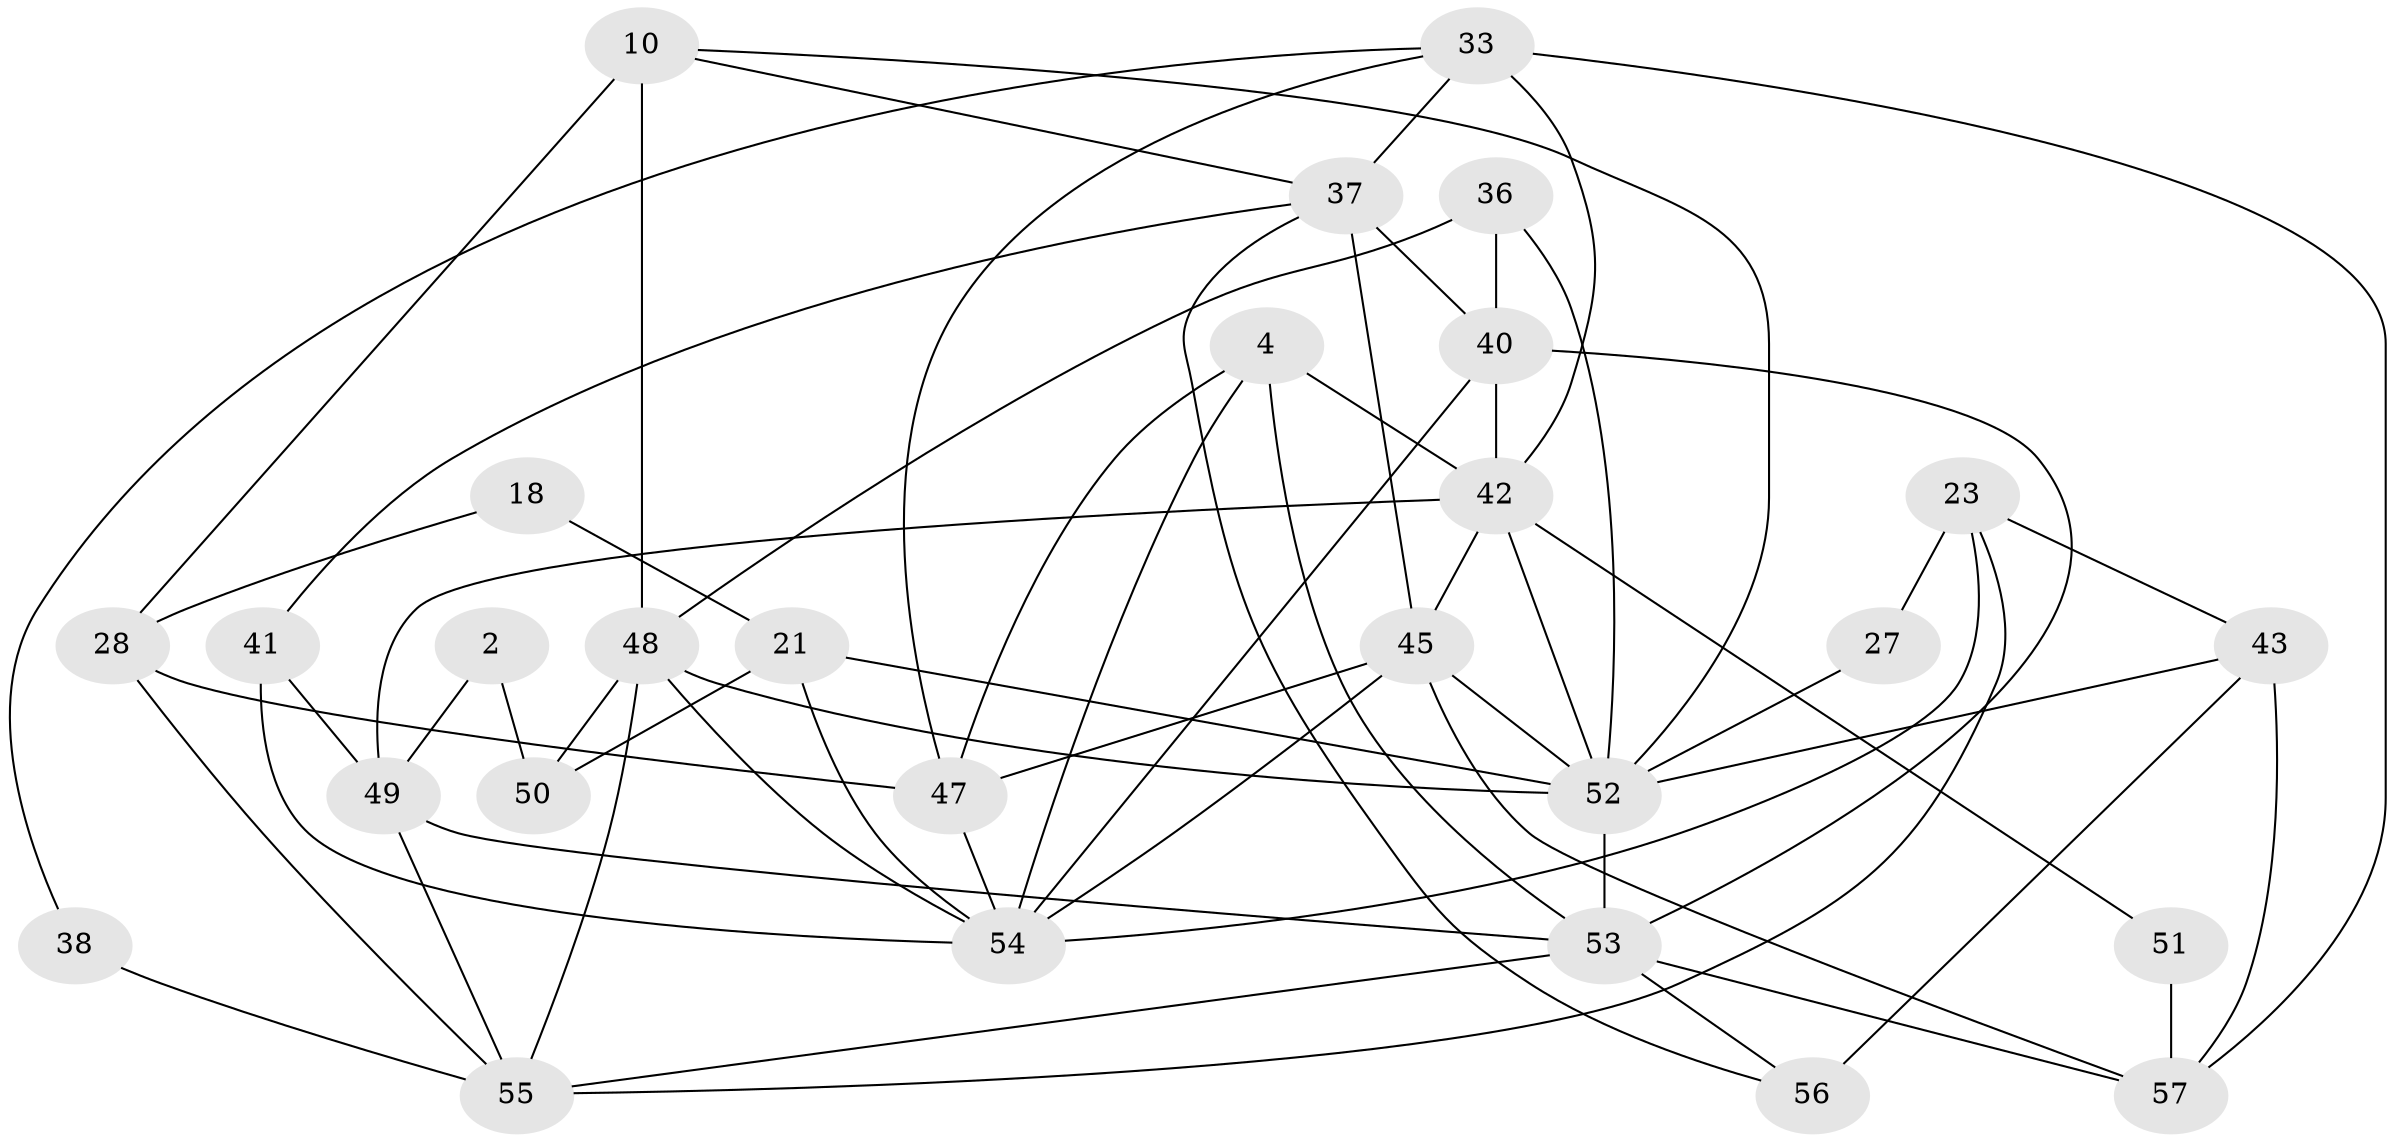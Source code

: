// original degree distribution, {3: 0.2807017543859649, 2: 0.12280701754385964, 7: 0.05263157894736842, 6: 0.12280701754385964, 4: 0.2982456140350877, 5: 0.12280701754385964}
// Generated by graph-tools (version 1.1) at 2025/49/03/09/25 04:49:51]
// undirected, 28 vertices, 63 edges
graph export_dot {
graph [start="1"]
  node [color=gray90,style=filled];
  2;
  4;
  10;
  18;
  21;
  23;
  27;
  28 [super="+11"];
  33;
  36;
  37;
  38;
  40 [super="+12+20"];
  41;
  42 [super="+22+30"];
  43 [super="+17"];
  45 [super="+35"];
  47 [super="+15+7"];
  48 [super="+1+9+44+29"];
  49 [super="+46"];
  50 [super="+24"];
  51;
  52 [super="+39+32"];
  53 [super="+31"];
  54 [super="+19+34"];
  55 [super="+16"];
  56 [super="+5+25"];
  57;
  2 -- 49;
  2 -- 50;
  4 -- 53 [weight=2];
  4 -- 42 [weight=2];
  4 -- 54;
  4 -- 47 [weight=2];
  10 -- 52;
  10 -- 37;
  10 -- 48 [weight=2];
  10 -- 28;
  18 -- 21;
  18 -- 28;
  21 -- 50;
  21 -- 54;
  21 -- 52;
  23 -- 27;
  23 -- 54;
  23 -- 43;
  23 -- 55;
  27 -- 52 [weight=2];
  28 -- 47 [weight=2];
  28 -- 55;
  33 -- 37;
  33 -- 38;
  33 -- 57;
  33 -- 42 [weight=2];
  33 -- 47;
  36 -- 40;
  36 -- 48;
  36 -- 52;
  37 -- 41;
  37 -- 56;
  37 -- 45 [weight=2];
  37 -- 40;
  38 -- 55 [weight=2];
  40 -- 42;
  40 -- 53;
  40 -- 54;
  41 -- 49;
  41 -- 54;
  42 -- 49 [weight=2];
  42 -- 51;
  42 -- 52;
  42 -- 45;
  43 -- 56 [weight=2];
  43 -- 57;
  43 -- 52;
  45 -- 52 [weight=3];
  45 -- 57;
  45 -- 47;
  45 -- 54;
  47 -- 54;
  48 -- 55 [weight=2];
  48 -- 50 [weight=2];
  48 -- 52;
  48 -- 54;
  49 -- 53 [weight=2];
  49 -- 55;
  51 -- 57;
  52 -- 53 [weight=4];
  53 -- 55;
  53 -- 57;
  53 -- 56;
}
